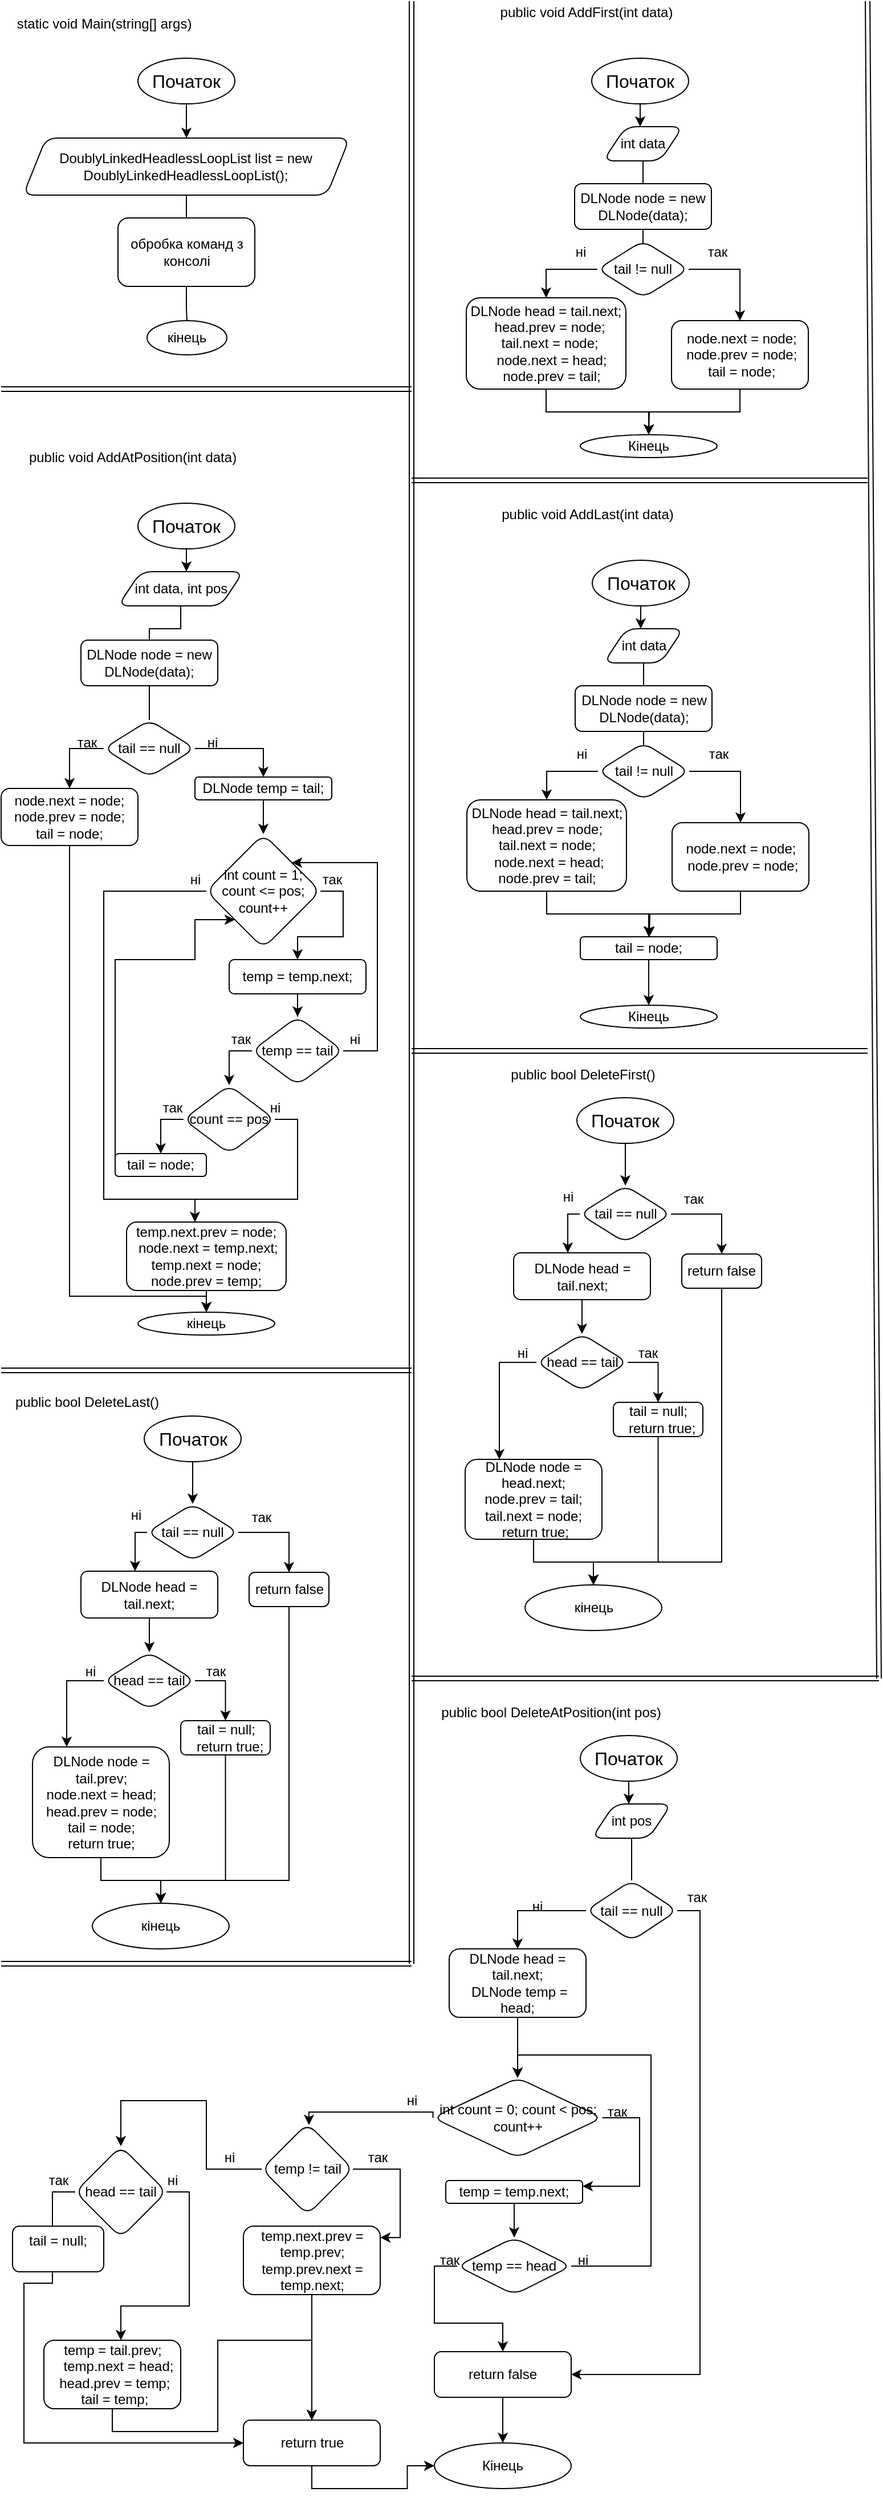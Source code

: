 <mxfile version="15.9.6" type="github">
  <diagram id="cAZcsh5Gasm24qDNnj0R" name="Page-1">
    <mxGraphModel dx="440" dy="569" grid="1" gridSize="10" guides="1" tooltips="1" connect="1" arrows="1" fold="1" page="1" pageScale="1" pageWidth="827" pageHeight="1169" math="0" shadow="0">
      <root>
        <mxCell id="0" />
        <mxCell id="1" parent="0" />
        <mxCell id="zkvn1Yk3bQo1fb0iyatj-9" style="edgeStyle=orthogonalEdgeStyle;rounded=0;orthogonalLoop=1;jettySize=auto;html=1;exitX=0.5;exitY=1;exitDx=0;exitDy=0;" edge="1" parent="1" source="zkvn1Yk3bQo1fb0iyatj-2" target="zkvn1Yk3bQo1fb0iyatj-10">
          <mxGeometry relative="1" as="geometry">
            <mxPoint x="130" y="120" as="targetPoint" />
          </mxGeometry>
        </mxCell>
        <mxCell id="zkvn1Yk3bQo1fb0iyatj-2" value="Початок" style="ellipse;whiteSpace=wrap;html=1;fontSize=16;strokeWidth=1;" vertex="1" parent="1">
          <mxGeometry x="120.0" y="50.0" width="85" height="40" as="geometry" />
        </mxCell>
        <mxCell id="zkvn1Yk3bQo1fb0iyatj-8" value="static void Main(string[] args)" style="text;html=1;align=center;verticalAlign=middle;resizable=0;points=[];autosize=1;strokeColor=none;fillColor=none;" vertex="1" parent="1">
          <mxGeometry x="5" y="10" width="170" height="20" as="geometry" />
        </mxCell>
        <mxCell id="zkvn1Yk3bQo1fb0iyatj-16" style="edgeStyle=orthogonalEdgeStyle;rounded=0;orthogonalLoop=1;jettySize=auto;html=1;exitX=0.5;exitY=1;exitDx=0;exitDy=0;entryX=0.5;entryY=0;entryDx=0;entryDy=0;endArrow=none;endFill=0;" edge="1" parent="1" source="zkvn1Yk3bQo1fb0iyatj-10" target="zkvn1Yk3bQo1fb0iyatj-12">
          <mxGeometry relative="1" as="geometry" />
        </mxCell>
        <mxCell id="zkvn1Yk3bQo1fb0iyatj-10" value="DoublyLinkedHeadlessLoopList list = new DoublyLinkedHeadlessLoopList();" style="shape=parallelogram;perimeter=parallelogramPerimeter;whiteSpace=wrap;html=1;fixedSize=1;rounded=1;" vertex="1" parent="1">
          <mxGeometry x="19.38" y="120" width="286.25" height="50" as="geometry" />
        </mxCell>
        <mxCell id="zkvn1Yk3bQo1fb0iyatj-17" style="edgeStyle=orthogonalEdgeStyle;rounded=0;orthogonalLoop=1;jettySize=auto;html=1;exitX=0.5;exitY=1;exitDx=0;exitDy=0;endArrow=none;endFill=0;" edge="1" parent="1" source="zkvn1Yk3bQo1fb0iyatj-12" target="zkvn1Yk3bQo1fb0iyatj-18">
          <mxGeometry relative="1" as="geometry">
            <mxPoint x="163" y="280" as="targetPoint" />
          </mxGeometry>
        </mxCell>
        <mxCell id="zkvn1Yk3bQo1fb0iyatj-12" value="обробка команд з консолі" style="rounded=1;whiteSpace=wrap;html=1;" vertex="1" parent="1">
          <mxGeometry x="102.5" y="190" width="120" height="60" as="geometry" />
        </mxCell>
        <mxCell id="zkvn1Yk3bQo1fb0iyatj-18" value="кінець" style="ellipse;whiteSpace=wrap;html=1;rounded=1;" vertex="1" parent="1">
          <mxGeometry x="128" y="280" width="70" height="30" as="geometry" />
        </mxCell>
        <mxCell id="zkvn1Yk3bQo1fb0iyatj-19" value="public void AddFirst(int data)" style="text;html=1;align=center;verticalAlign=middle;resizable=0;points=[];autosize=1;strokeColor=none;fillColor=none;" vertex="1" parent="1">
          <mxGeometry x="428" width="170" height="20" as="geometry" />
        </mxCell>
        <mxCell id="zkvn1Yk3bQo1fb0iyatj-22" style="edgeStyle=orthogonalEdgeStyle;rounded=0;orthogonalLoop=1;jettySize=auto;html=1;exitX=0.5;exitY=1;exitDx=0;exitDy=0;fontSize=16;endArrow=classic;endFill=1;" edge="1" source="zkvn1Yk3bQo1fb0iyatj-23" parent="1" target="zkvn1Yk3bQo1fb0iyatj-24">
          <mxGeometry relative="1" as="geometry">
            <mxPoint x="560.5" y="110" as="targetPoint" />
            <Array as="points">
              <mxPoint x="561.0" y="120.0" />
              <mxPoint x="561.0" y="120.0" />
            </Array>
          </mxGeometry>
        </mxCell>
        <mxCell id="zkvn1Yk3bQo1fb0iyatj-23" value="Початок" style="ellipse;whiteSpace=wrap;html=1;fontSize=16;strokeWidth=1;rounded=1;" vertex="1" parent="1">
          <mxGeometry x="518.0" y="50.0" width="85" height="40" as="geometry" />
        </mxCell>
        <mxCell id="zkvn1Yk3bQo1fb0iyatj-25" style="edgeStyle=orthogonalEdgeStyle;rounded=0;orthogonalLoop=1;jettySize=auto;html=1;exitX=0.5;exitY=1;exitDx=0;exitDy=0;endArrow=none;endFill=0;" edge="1" parent="1" source="zkvn1Yk3bQo1fb0iyatj-24" target="zkvn1Yk3bQo1fb0iyatj-26">
          <mxGeometry relative="1" as="geometry">
            <mxPoint x="563" y="160" as="targetPoint" />
          </mxGeometry>
        </mxCell>
        <mxCell id="zkvn1Yk3bQo1fb0iyatj-24" value="int data" style="shape=parallelogram;perimeter=parallelogramPerimeter;whiteSpace=wrap;html=1;fixedSize=1;rounded=1;" vertex="1" parent="1">
          <mxGeometry x="528" y="110" width="70" height="30" as="geometry" />
        </mxCell>
        <mxCell id="zkvn1Yk3bQo1fb0iyatj-27" style="edgeStyle=orthogonalEdgeStyle;rounded=0;orthogonalLoop=1;jettySize=auto;html=1;exitX=0.5;exitY=1;exitDx=0;exitDy=0;endArrow=none;endFill=0;" edge="1" parent="1" source="zkvn1Yk3bQo1fb0iyatj-26">
          <mxGeometry relative="1" as="geometry">
            <mxPoint x="563" y="190" as="targetPoint" />
          </mxGeometry>
        </mxCell>
        <mxCell id="zkvn1Yk3bQo1fb0iyatj-29" style="edgeStyle=orthogonalEdgeStyle;rounded=0;orthogonalLoop=1;jettySize=auto;html=1;exitX=0.5;exitY=1;exitDx=0;exitDy=0;endArrow=none;endFill=0;" edge="1" parent="1" source="zkvn1Yk3bQo1fb0iyatj-26" target="zkvn1Yk3bQo1fb0iyatj-30">
          <mxGeometry relative="1" as="geometry">
            <mxPoint x="563" y="220" as="targetPoint" />
          </mxGeometry>
        </mxCell>
        <mxCell id="zkvn1Yk3bQo1fb0iyatj-26" value="DLNode node = new DLNode(data);" style="rounded=1;whiteSpace=wrap;html=1;" vertex="1" parent="1">
          <mxGeometry x="503" y="160" width="120" height="40" as="geometry" />
        </mxCell>
        <mxCell id="zkvn1Yk3bQo1fb0iyatj-31" style="edgeStyle=orthogonalEdgeStyle;rounded=0;orthogonalLoop=1;jettySize=auto;html=1;exitX=0;exitY=0.5;exitDx=0;exitDy=0;endArrow=classic;endFill=1;" edge="1" parent="1" source="zkvn1Yk3bQo1fb0iyatj-30" target="zkvn1Yk3bQo1fb0iyatj-35">
          <mxGeometry relative="1" as="geometry">
            <mxPoint x="488" y="280" as="targetPoint" />
          </mxGeometry>
        </mxCell>
        <mxCell id="zkvn1Yk3bQo1fb0iyatj-32" style="edgeStyle=orthogonalEdgeStyle;rounded=0;orthogonalLoop=1;jettySize=auto;html=1;exitX=1;exitY=0.5;exitDx=0;exitDy=0;endArrow=classic;endFill=1;" edge="1" parent="1" source="zkvn1Yk3bQo1fb0iyatj-30" target="zkvn1Yk3bQo1fb0iyatj-36">
          <mxGeometry relative="1" as="geometry">
            <mxPoint x="648" y="280" as="targetPoint" />
          </mxGeometry>
        </mxCell>
        <mxCell id="zkvn1Yk3bQo1fb0iyatj-30" value="tail != null" style="rhombus;whiteSpace=wrap;html=1;rounded=1;" vertex="1" parent="1">
          <mxGeometry x="523" y="210" width="80" height="50" as="geometry" />
        </mxCell>
        <mxCell id="zkvn1Yk3bQo1fb0iyatj-33" value="ні" style="text;html=1;align=center;verticalAlign=middle;resizable=0;points=[];autosize=1;strokeColor=none;fillColor=none;" vertex="1" parent="1">
          <mxGeometry x="493" y="210" width="30" height="20" as="geometry" />
        </mxCell>
        <mxCell id="zkvn1Yk3bQo1fb0iyatj-34" value="так" style="text;html=1;align=center;verticalAlign=middle;resizable=0;points=[];autosize=1;strokeColor=none;fillColor=none;" vertex="1" parent="1">
          <mxGeometry x="613" y="210" width="30" height="20" as="geometry" />
        </mxCell>
        <mxCell id="zkvn1Yk3bQo1fb0iyatj-37" style="edgeStyle=orthogonalEdgeStyle;rounded=0;orthogonalLoop=1;jettySize=auto;html=1;exitX=0.5;exitY=1;exitDx=0;exitDy=0;endArrow=classic;endFill=1;" edge="1" parent="1" source="zkvn1Yk3bQo1fb0iyatj-35">
          <mxGeometry relative="1" as="geometry">
            <mxPoint x="568" y="380" as="targetPoint" />
          </mxGeometry>
        </mxCell>
        <mxCell id="zkvn1Yk3bQo1fb0iyatj-35" value="&lt;div&gt;DLNode head = tail.next;&lt;/div&gt;&lt;div&gt;&amp;nbsp; head.prev = node;&lt;/div&gt;&lt;div&gt;&amp;nbsp; tail.next = node;&lt;/div&gt;&lt;div&gt;&amp;nbsp; &amp;nbsp;node.next = head;&lt;/div&gt;&lt;div&gt;&amp;nbsp; &amp;nbsp;node.prev = tail;&lt;/div&gt;" style="rounded=1;whiteSpace=wrap;html=1;" vertex="1" parent="1">
          <mxGeometry x="408" y="260" width="140" height="80" as="geometry" />
        </mxCell>
        <mxCell id="zkvn1Yk3bQo1fb0iyatj-38" style="edgeStyle=orthogonalEdgeStyle;rounded=0;orthogonalLoop=1;jettySize=auto;html=1;exitX=0.5;exitY=1;exitDx=0;exitDy=0;endArrow=classic;endFill=1;" edge="1" parent="1" source="zkvn1Yk3bQo1fb0iyatj-36" target="zkvn1Yk3bQo1fb0iyatj-39">
          <mxGeometry relative="1" as="geometry">
            <mxPoint x="568" y="380" as="targetPoint" />
          </mxGeometry>
        </mxCell>
        <mxCell id="zkvn1Yk3bQo1fb0iyatj-36" value="&lt;div&gt;&amp;nbsp;node.next = node;&lt;/div&gt;&lt;div&gt;&amp;nbsp;node.prev = node;&lt;/div&gt;&lt;div&gt;&amp;nbsp;tail = node;&lt;/div&gt;" style="rounded=1;whiteSpace=wrap;html=1;" vertex="1" parent="1">
          <mxGeometry x="588" y="280" width="120" height="60" as="geometry" />
        </mxCell>
        <mxCell id="zkvn1Yk3bQo1fb0iyatj-39" value="Кінець" style="ellipse;whiteSpace=wrap;html=1;rounded=1;" vertex="1" parent="1">
          <mxGeometry x="508" y="380" width="120" height="20" as="geometry" />
        </mxCell>
        <mxCell id="zkvn1Yk3bQo1fb0iyatj-40" value="public void AddLast(int data)" style="text;html=1;align=center;verticalAlign=middle;resizable=0;points=[];autosize=1;strokeColor=none;fillColor=none;" vertex="1" parent="1">
          <mxGeometry x="428.5" y="440" width="170" height="20" as="geometry" />
        </mxCell>
        <mxCell id="zkvn1Yk3bQo1fb0iyatj-41" style="edgeStyle=orthogonalEdgeStyle;rounded=0;orthogonalLoop=1;jettySize=auto;html=1;exitX=0.5;exitY=1;exitDx=0;exitDy=0;fontSize=16;endArrow=classic;endFill=1;" edge="1" source="zkvn1Yk3bQo1fb0iyatj-42" target="zkvn1Yk3bQo1fb0iyatj-44" parent="1">
          <mxGeometry relative="1" as="geometry">
            <mxPoint x="561.0" y="550" as="targetPoint" />
            <Array as="points">
              <mxPoint x="561.5" y="560.0" />
              <mxPoint x="561.5" y="560.0" />
            </Array>
          </mxGeometry>
        </mxCell>
        <mxCell id="zkvn1Yk3bQo1fb0iyatj-42" value="Початок" style="ellipse;whiteSpace=wrap;html=1;fontSize=16;strokeWidth=1;rounded=1;" vertex="1" parent="1">
          <mxGeometry x="518.5" y="490.0" width="85" height="40" as="geometry" />
        </mxCell>
        <mxCell id="zkvn1Yk3bQo1fb0iyatj-43" style="edgeStyle=orthogonalEdgeStyle;rounded=0;orthogonalLoop=1;jettySize=auto;html=1;exitX=0.5;exitY=1;exitDx=0;exitDy=0;endArrow=none;endFill=0;" edge="1" source="zkvn1Yk3bQo1fb0iyatj-44" target="zkvn1Yk3bQo1fb0iyatj-47" parent="1">
          <mxGeometry relative="1" as="geometry">
            <mxPoint x="563.5" y="600" as="targetPoint" />
          </mxGeometry>
        </mxCell>
        <mxCell id="zkvn1Yk3bQo1fb0iyatj-44" value="int data" style="shape=parallelogram;perimeter=parallelogramPerimeter;whiteSpace=wrap;html=1;fixedSize=1;rounded=1;" vertex="1" parent="1">
          <mxGeometry x="528.5" y="550" width="70" height="30" as="geometry" />
        </mxCell>
        <mxCell id="zkvn1Yk3bQo1fb0iyatj-45" style="edgeStyle=orthogonalEdgeStyle;rounded=0;orthogonalLoop=1;jettySize=auto;html=1;exitX=0.5;exitY=1;exitDx=0;exitDy=0;endArrow=none;endFill=0;" edge="1" source="zkvn1Yk3bQo1fb0iyatj-47" parent="1">
          <mxGeometry relative="1" as="geometry">
            <mxPoint x="563.5" y="630" as="targetPoint" />
          </mxGeometry>
        </mxCell>
        <mxCell id="zkvn1Yk3bQo1fb0iyatj-46" style="edgeStyle=orthogonalEdgeStyle;rounded=0;orthogonalLoop=1;jettySize=auto;html=1;exitX=0.5;exitY=1;exitDx=0;exitDy=0;endArrow=none;endFill=0;" edge="1" source="zkvn1Yk3bQo1fb0iyatj-47" target="zkvn1Yk3bQo1fb0iyatj-50" parent="1">
          <mxGeometry relative="1" as="geometry">
            <mxPoint x="563.5" y="660" as="targetPoint" />
          </mxGeometry>
        </mxCell>
        <mxCell id="zkvn1Yk3bQo1fb0iyatj-47" value="DLNode node = new DLNode(data);" style="rounded=1;whiteSpace=wrap;html=1;" vertex="1" parent="1">
          <mxGeometry x="503.5" y="600" width="120" height="40" as="geometry" />
        </mxCell>
        <mxCell id="zkvn1Yk3bQo1fb0iyatj-48" style="edgeStyle=orthogonalEdgeStyle;rounded=0;orthogonalLoop=1;jettySize=auto;html=1;exitX=0;exitY=0.5;exitDx=0;exitDy=0;endArrow=classic;endFill=1;" edge="1" source="zkvn1Yk3bQo1fb0iyatj-50" target="zkvn1Yk3bQo1fb0iyatj-54" parent="1">
          <mxGeometry relative="1" as="geometry">
            <mxPoint x="488.5" y="720" as="targetPoint" />
          </mxGeometry>
        </mxCell>
        <mxCell id="zkvn1Yk3bQo1fb0iyatj-49" style="edgeStyle=orthogonalEdgeStyle;rounded=0;orthogonalLoop=1;jettySize=auto;html=1;exitX=1;exitY=0.5;exitDx=0;exitDy=0;endArrow=classic;endFill=1;" edge="1" source="zkvn1Yk3bQo1fb0iyatj-50" target="zkvn1Yk3bQo1fb0iyatj-56" parent="1">
          <mxGeometry relative="1" as="geometry">
            <mxPoint x="648.5" y="720" as="targetPoint" />
          </mxGeometry>
        </mxCell>
        <mxCell id="zkvn1Yk3bQo1fb0iyatj-50" value="tail != null" style="rhombus;whiteSpace=wrap;html=1;rounded=1;" vertex="1" parent="1">
          <mxGeometry x="523.5" y="650" width="80" height="50" as="geometry" />
        </mxCell>
        <mxCell id="zkvn1Yk3bQo1fb0iyatj-51" value="ні" style="text;html=1;align=center;verticalAlign=middle;resizable=0;points=[];autosize=1;strokeColor=none;fillColor=none;" vertex="1" parent="1">
          <mxGeometry x="493.5" y="650" width="30" height="20" as="geometry" />
        </mxCell>
        <mxCell id="zkvn1Yk3bQo1fb0iyatj-52" value="так" style="text;html=1;align=center;verticalAlign=middle;resizable=0;points=[];autosize=1;strokeColor=none;fillColor=none;" vertex="1" parent="1">
          <mxGeometry x="613.5" y="650" width="30" height="20" as="geometry" />
        </mxCell>
        <mxCell id="zkvn1Yk3bQo1fb0iyatj-53" style="edgeStyle=orthogonalEdgeStyle;rounded=0;orthogonalLoop=1;jettySize=auto;html=1;exitX=0.5;exitY=1;exitDx=0;exitDy=0;endArrow=classic;endFill=1;" edge="1" source="zkvn1Yk3bQo1fb0iyatj-54" parent="1">
          <mxGeometry relative="1" as="geometry">
            <mxPoint x="568.5" y="820" as="targetPoint" />
          </mxGeometry>
        </mxCell>
        <mxCell id="zkvn1Yk3bQo1fb0iyatj-54" value="&lt;div&gt;DLNode head = tail.next;&lt;/div&gt;&lt;div&gt;head.prev = node;&lt;/div&gt;&lt;div&gt;tail.next = node;&lt;/div&gt;&lt;div&gt;&amp;nbsp;node.next = head;&lt;/div&gt;&lt;div&gt;node.prev = tail;&lt;/div&gt;" style="rounded=1;whiteSpace=wrap;html=1;" vertex="1" parent="1">
          <mxGeometry x="408.5" y="700" width="140" height="80" as="geometry" />
        </mxCell>
        <mxCell id="zkvn1Yk3bQo1fb0iyatj-55" style="edgeStyle=orthogonalEdgeStyle;rounded=0;orthogonalLoop=1;jettySize=auto;html=1;exitX=0.5;exitY=1;exitDx=0;exitDy=0;endArrow=classic;endFill=1;" edge="1" source="zkvn1Yk3bQo1fb0iyatj-56" target="zkvn1Yk3bQo1fb0iyatj-58" parent="1">
          <mxGeometry relative="1" as="geometry">
            <mxPoint x="568.5" y="820.0" as="targetPoint" />
          </mxGeometry>
        </mxCell>
        <mxCell id="zkvn1Yk3bQo1fb0iyatj-56" value="&lt;div&gt;node.next = node;&lt;/div&gt;&lt;div&gt;&amp;nbsp;node.prev = node;&lt;/div&gt;" style="rounded=1;whiteSpace=wrap;html=1;" vertex="1" parent="1">
          <mxGeometry x="588.5" y="720" width="120" height="60" as="geometry" />
        </mxCell>
        <mxCell id="zkvn1Yk3bQo1fb0iyatj-59" style="edgeStyle=orthogonalEdgeStyle;rounded=0;orthogonalLoop=1;jettySize=auto;html=1;exitX=0.5;exitY=1;exitDx=0;exitDy=0;endArrow=classic;endFill=1;" edge="1" parent="1" source="zkvn1Yk3bQo1fb0iyatj-58" target="zkvn1Yk3bQo1fb0iyatj-60">
          <mxGeometry relative="1" as="geometry">
            <mxPoint x="568" y="870.0" as="targetPoint" />
          </mxGeometry>
        </mxCell>
        <mxCell id="zkvn1Yk3bQo1fb0iyatj-58" value="tail = node;" style="rounded=1;whiteSpace=wrap;html=1;" vertex="1" parent="1">
          <mxGeometry x="508" y="820" width="120" height="20" as="geometry" />
        </mxCell>
        <mxCell id="zkvn1Yk3bQo1fb0iyatj-60" value="Кінець" style="ellipse;whiteSpace=wrap;html=1;rounded=1;" vertex="1" parent="1">
          <mxGeometry x="508" y="880" width="120" height="20" as="geometry" />
        </mxCell>
        <mxCell id="zkvn1Yk3bQo1fb0iyatj-65" value="public void AddAtPosition(int data)" style="text;html=1;align=center;verticalAlign=middle;resizable=0;points=[];autosize=1;strokeColor=none;fillColor=none;" vertex="1" parent="1">
          <mxGeometry x="15" y="390" width="200" height="20" as="geometry" />
        </mxCell>
        <mxCell id="zkvn1Yk3bQo1fb0iyatj-66" style="edgeStyle=orthogonalEdgeStyle;rounded=0;orthogonalLoop=1;jettySize=auto;html=1;exitX=0.5;exitY=1;exitDx=0;exitDy=0;fontSize=16;endArrow=classic;endFill=1;" edge="1" source="zkvn1Yk3bQo1fb0iyatj-67" target="zkvn1Yk3bQo1fb0iyatj-69" parent="1">
          <mxGeometry relative="1" as="geometry">
            <mxPoint x="162.5" y="500" as="targetPoint" />
            <Array as="points">
              <mxPoint x="163.0" y="510.0" />
              <mxPoint x="163.0" y="510.0" />
            </Array>
          </mxGeometry>
        </mxCell>
        <mxCell id="zkvn1Yk3bQo1fb0iyatj-67" value="Початок" style="ellipse;whiteSpace=wrap;html=1;fontSize=16;strokeWidth=1;rounded=1;" vertex="1" parent="1">
          <mxGeometry x="120.0" y="440.0" width="85" height="40" as="geometry" />
        </mxCell>
        <mxCell id="zkvn1Yk3bQo1fb0iyatj-68" style="edgeStyle=orthogonalEdgeStyle;rounded=0;orthogonalLoop=1;jettySize=auto;html=1;exitX=0.5;exitY=1;exitDx=0;exitDy=0;endArrow=none;endFill=0;" edge="1" source="zkvn1Yk3bQo1fb0iyatj-69" parent="1" target="zkvn1Yk3bQo1fb0iyatj-72">
          <mxGeometry relative="1" as="geometry">
            <mxPoint x="157.529" y="550.03" as="targetPoint" />
          </mxGeometry>
        </mxCell>
        <mxCell id="zkvn1Yk3bQo1fb0iyatj-69" value="int data, int pos" style="shape=parallelogram;perimeter=parallelogramPerimeter;whiteSpace=wrap;html=1;fixedSize=1;rounded=1;" vertex="1" parent="1">
          <mxGeometry x="102.5" y="500" width="110" height="30" as="geometry" />
        </mxCell>
        <mxCell id="zkvn1Yk3bQo1fb0iyatj-73" style="edgeStyle=orthogonalEdgeStyle;rounded=0;orthogonalLoop=1;jettySize=auto;html=1;exitX=0.5;exitY=1;exitDx=0;exitDy=0;endArrow=none;endFill=0;" edge="1" parent="1" source="zkvn1Yk3bQo1fb0iyatj-72" target="zkvn1Yk3bQo1fb0iyatj-74">
          <mxGeometry relative="1" as="geometry">
            <mxPoint x="130.235" y="630.0" as="targetPoint" />
          </mxGeometry>
        </mxCell>
        <mxCell id="zkvn1Yk3bQo1fb0iyatj-72" value="DLNode node = new DLNode(data);" style="rounded=1;whiteSpace=wrap;html=1;" vertex="1" parent="1">
          <mxGeometry x="70" y="560" width="120" height="40" as="geometry" />
        </mxCell>
        <mxCell id="zkvn1Yk3bQo1fb0iyatj-75" style="edgeStyle=orthogonalEdgeStyle;rounded=0;orthogonalLoop=1;jettySize=auto;html=1;exitX=0;exitY=0.5;exitDx=0;exitDy=0;endArrow=classic;endFill=1;" edge="1" parent="1" source="zkvn1Yk3bQo1fb0iyatj-74" target="zkvn1Yk3bQo1fb0iyatj-79">
          <mxGeometry relative="1" as="geometry">
            <mxPoint x="40" y="700.0" as="targetPoint" />
          </mxGeometry>
        </mxCell>
        <mxCell id="zkvn1Yk3bQo1fb0iyatj-76" style="edgeStyle=orthogonalEdgeStyle;rounded=0;orthogonalLoop=1;jettySize=auto;html=1;exitX=1;exitY=0.5;exitDx=0;exitDy=0;endArrow=classic;endFill=1;" edge="1" parent="1" source="zkvn1Yk3bQo1fb0iyatj-74" target="zkvn1Yk3bQo1fb0iyatj-80">
          <mxGeometry relative="1" as="geometry">
            <mxPoint x="210" y="700.0" as="targetPoint" />
          </mxGeometry>
        </mxCell>
        <mxCell id="zkvn1Yk3bQo1fb0iyatj-74" value="tail == null" style="rhombus;whiteSpace=wrap;html=1;rounded=1;" vertex="1" parent="1">
          <mxGeometry x="90" y="630" width="80" height="50" as="geometry" />
        </mxCell>
        <mxCell id="zkvn1Yk3bQo1fb0iyatj-77" value="ні" style="text;html=1;align=center;verticalAlign=middle;resizable=0;points=[];autosize=1;strokeColor=none;fillColor=none;" vertex="1" parent="1">
          <mxGeometry x="170" y="640" width="30" height="20" as="geometry" />
        </mxCell>
        <mxCell id="zkvn1Yk3bQo1fb0iyatj-78" value="так" style="text;html=1;align=center;verticalAlign=middle;resizable=0;points=[];autosize=1;strokeColor=none;fillColor=none;" vertex="1" parent="1">
          <mxGeometry x="60" y="640" width="30" height="20" as="geometry" />
        </mxCell>
        <mxCell id="zkvn1Yk3bQo1fb0iyatj-105" style="edgeStyle=orthogonalEdgeStyle;rounded=0;orthogonalLoop=1;jettySize=auto;html=1;exitX=0.5;exitY=1;exitDx=0;exitDy=0;entryX=0.5;entryY=0;entryDx=0;entryDy=0;endArrow=classic;endFill=1;" edge="1" parent="1" target="zkvn1Yk3bQo1fb0iyatj-104">
          <mxGeometry relative="1" as="geometry">
            <mxPoint x="60" y="735" as="sourcePoint" />
            <mxPoint x="180" y="1152" as="targetPoint" />
            <Array as="points">
              <mxPoint x="60" y="1135" />
              <mxPoint x="180" y="1135" />
            </Array>
          </mxGeometry>
        </mxCell>
        <mxCell id="zkvn1Yk3bQo1fb0iyatj-79" value="&lt;div&gt;node.next = node;&lt;/div&gt;&lt;div&gt;node.prev = node;&lt;/div&gt;&lt;div&gt;&lt;span&gt;tail = node;&lt;/span&gt;&lt;/div&gt;" style="rounded=1;whiteSpace=wrap;html=1;" vertex="1" parent="1">
          <mxGeometry y="690" width="120" height="50" as="geometry" />
        </mxCell>
        <mxCell id="zkvn1Yk3bQo1fb0iyatj-81" style="edgeStyle=orthogonalEdgeStyle;rounded=0;orthogonalLoop=1;jettySize=auto;html=1;exitX=0.5;exitY=1;exitDx=0;exitDy=0;endArrow=classic;endFill=1;" edge="1" parent="1" source="zkvn1Yk3bQo1fb0iyatj-80" target="zkvn1Yk3bQo1fb0iyatj-82">
          <mxGeometry relative="1" as="geometry">
            <mxPoint x="230.235" y="730.0" as="targetPoint" />
          </mxGeometry>
        </mxCell>
        <mxCell id="zkvn1Yk3bQo1fb0iyatj-80" value="DLNode temp = tail;" style="rounded=1;whiteSpace=wrap;html=1;" vertex="1" parent="1">
          <mxGeometry x="170" y="680" width="120" height="20" as="geometry" />
        </mxCell>
        <mxCell id="zkvn1Yk3bQo1fb0iyatj-84" style="edgeStyle=orthogonalEdgeStyle;rounded=0;orthogonalLoop=1;jettySize=auto;html=1;exitX=1;exitY=0.5;exitDx=0;exitDy=0;endArrow=classic;endFill=1;" edge="1" parent="1" source="zkvn1Yk3bQo1fb0iyatj-82" target="zkvn1Yk3bQo1fb0iyatj-87">
          <mxGeometry relative="1" as="geometry">
            <mxPoint x="310" y="840.0" as="targetPoint" />
            <Array as="points">
              <mxPoint x="300" y="780" />
              <mxPoint x="300" y="820" />
              <mxPoint x="260" y="820" />
            </Array>
          </mxGeometry>
        </mxCell>
        <mxCell id="zkvn1Yk3bQo1fb0iyatj-85" style="edgeStyle=orthogonalEdgeStyle;rounded=0;orthogonalLoop=1;jettySize=auto;html=1;exitX=0;exitY=0.5;exitDx=0;exitDy=0;endArrow=classic;endFill=1;" edge="1" parent="1" source="zkvn1Yk3bQo1fb0iyatj-82">
          <mxGeometry relative="1" as="geometry">
            <mxPoint x="170" y="1080" as="targetPoint" />
            <Array as="points">
              <mxPoint x="90" y="780" />
              <mxPoint x="90" y="1050" />
              <mxPoint x="170" y="1050" />
            </Array>
          </mxGeometry>
        </mxCell>
        <mxCell id="zkvn1Yk3bQo1fb0iyatj-82" value="int count = 1; count &amp;lt;= pos; count++" style="rhombus;whiteSpace=wrap;html=1;rounded=1;arcSize=21;" vertex="1" parent="1">
          <mxGeometry x="180" y="730" width="100" height="100" as="geometry" />
        </mxCell>
        <mxCell id="zkvn1Yk3bQo1fb0iyatj-86" value="так" style="text;html=1;align=center;verticalAlign=middle;resizable=0;points=[];autosize=1;strokeColor=none;fillColor=none;" vertex="1" parent="1">
          <mxGeometry x="275" y="760" width="30" height="20" as="geometry" />
        </mxCell>
        <mxCell id="zkvn1Yk3bQo1fb0iyatj-88" style="edgeStyle=orthogonalEdgeStyle;rounded=0;orthogonalLoop=1;jettySize=auto;html=1;exitX=0.5;exitY=1;exitDx=0;exitDy=0;endArrow=classic;endFill=1;" edge="1" parent="1" source="zkvn1Yk3bQo1fb0iyatj-87" target="zkvn1Yk3bQo1fb0iyatj-89">
          <mxGeometry relative="1" as="geometry">
            <mxPoint x="259.647" y="900.0" as="targetPoint" />
          </mxGeometry>
        </mxCell>
        <mxCell id="zkvn1Yk3bQo1fb0iyatj-87" value="temp = temp.next;" style="rounded=1;whiteSpace=wrap;html=1;" vertex="1" parent="1">
          <mxGeometry x="200" y="840" width="120" height="30" as="geometry" />
        </mxCell>
        <mxCell id="zkvn1Yk3bQo1fb0iyatj-90" style="edgeStyle=orthogonalEdgeStyle;rounded=0;orthogonalLoop=1;jettySize=auto;html=1;exitX=0;exitY=0.5;exitDx=0;exitDy=0;endArrow=classic;endFill=1;" edge="1" parent="1" source="zkvn1Yk3bQo1fb0iyatj-89" target="zkvn1Yk3bQo1fb0iyatj-94">
          <mxGeometry relative="1" as="geometry">
            <mxPoint x="200" y="950.0" as="targetPoint" />
          </mxGeometry>
        </mxCell>
        <mxCell id="zkvn1Yk3bQo1fb0iyatj-91" style="edgeStyle=orthogonalEdgeStyle;rounded=0;orthogonalLoop=1;jettySize=auto;html=1;exitX=1;exitY=0.5;exitDx=0;exitDy=0;endArrow=classic;endFill=1;entryX=1;entryY=0;entryDx=0;entryDy=0;" edge="1" parent="1" source="zkvn1Yk3bQo1fb0iyatj-89" target="zkvn1Yk3bQo1fb0iyatj-82">
          <mxGeometry relative="1" as="geometry">
            <mxPoint x="320" y="950.0" as="targetPoint" />
            <Array as="points">
              <mxPoint x="330" y="920" />
              <mxPoint x="330" y="755" />
            </Array>
          </mxGeometry>
        </mxCell>
        <mxCell id="zkvn1Yk3bQo1fb0iyatj-89" value="temp == tail" style="rhombus;whiteSpace=wrap;html=1;rounded=1;" vertex="1" parent="1">
          <mxGeometry x="220" y="890" width="80" height="60" as="geometry" />
        </mxCell>
        <mxCell id="zkvn1Yk3bQo1fb0iyatj-92" value="так" style="text;html=1;align=center;verticalAlign=middle;resizable=0;points=[];autosize=1;strokeColor=none;fillColor=none;" vertex="1" parent="1">
          <mxGeometry x="195" y="900" width="30" height="20" as="geometry" />
        </mxCell>
        <mxCell id="zkvn1Yk3bQo1fb0iyatj-93" value="ні" style="text;html=1;align=center;verticalAlign=middle;resizable=0;points=[];autosize=1;strokeColor=none;fillColor=none;" vertex="1" parent="1">
          <mxGeometry x="295" y="900" width="30" height="20" as="geometry" />
        </mxCell>
        <mxCell id="zkvn1Yk3bQo1fb0iyatj-95" style="edgeStyle=orthogonalEdgeStyle;rounded=0;orthogonalLoop=1;jettySize=auto;html=1;exitX=0;exitY=0.5;exitDx=0;exitDy=0;endArrow=classic;endFill=1;" edge="1" parent="1" source="zkvn1Yk3bQo1fb0iyatj-94" target="zkvn1Yk3bQo1fb0iyatj-99">
          <mxGeometry relative="1" as="geometry">
            <mxPoint x="140" y="1020.0" as="targetPoint" />
          </mxGeometry>
        </mxCell>
        <mxCell id="zkvn1Yk3bQo1fb0iyatj-96" style="edgeStyle=orthogonalEdgeStyle;rounded=0;orthogonalLoop=1;jettySize=auto;html=1;exitX=1;exitY=0.5;exitDx=0;exitDy=0;endArrow=classic;endFill=1;" edge="1" parent="1" source="zkvn1Yk3bQo1fb0iyatj-94" target="zkvn1Yk3bQo1fb0iyatj-102">
          <mxGeometry relative="1" as="geometry">
            <mxPoint x="170" y="1080" as="targetPoint" />
            <Array as="points">
              <mxPoint x="260" y="980" />
              <mxPoint x="260" y="1050" />
              <mxPoint x="170" y="1050" />
            </Array>
          </mxGeometry>
        </mxCell>
        <mxCell id="zkvn1Yk3bQo1fb0iyatj-94" value="count == pos" style="rhombus;whiteSpace=wrap;html=1;rounded=1;" vertex="1" parent="1">
          <mxGeometry x="160" y="950" width="80" height="60" as="geometry" />
        </mxCell>
        <mxCell id="zkvn1Yk3bQo1fb0iyatj-97" value="так" style="text;html=1;align=center;verticalAlign=middle;resizable=0;points=[];autosize=1;strokeColor=none;fillColor=none;" vertex="1" parent="1">
          <mxGeometry x="135" y="960" width="30" height="20" as="geometry" />
        </mxCell>
        <mxCell id="zkvn1Yk3bQo1fb0iyatj-98" value="ні" style="text;html=1;align=center;verticalAlign=middle;resizable=0;points=[];autosize=1;strokeColor=none;fillColor=none;" vertex="1" parent="1">
          <mxGeometry x="225" y="960" width="30" height="20" as="geometry" />
        </mxCell>
        <mxCell id="zkvn1Yk3bQo1fb0iyatj-101" style="edgeStyle=orthogonalEdgeStyle;rounded=0;orthogonalLoop=1;jettySize=auto;html=1;exitX=0;exitY=0.5;exitDx=0;exitDy=0;endArrow=classic;endFill=1;entryX=0;entryY=1;entryDx=0;entryDy=0;" edge="1" parent="1" source="zkvn1Yk3bQo1fb0iyatj-99" target="zkvn1Yk3bQo1fb0iyatj-82">
          <mxGeometry relative="1" as="geometry">
            <mxPoint x="230" y="710" as="targetPoint" />
            <Array as="points">
              <mxPoint x="100" y="840" />
              <mxPoint x="170" y="840" />
              <mxPoint x="170" y="805" />
            </Array>
          </mxGeometry>
        </mxCell>
        <mxCell id="zkvn1Yk3bQo1fb0iyatj-99" value="tail = node;" style="rounded=1;whiteSpace=wrap;html=1;" vertex="1" parent="1">
          <mxGeometry x="100" y="1010" width="80" height="20" as="geometry" />
        </mxCell>
        <mxCell id="zkvn1Yk3bQo1fb0iyatj-100" value="ні" style="text;html=1;align=center;verticalAlign=middle;resizable=0;points=[];autosize=1;strokeColor=none;fillColor=none;" vertex="1" parent="1">
          <mxGeometry x="155" y="760" width="30" height="20" as="geometry" />
        </mxCell>
        <mxCell id="zkvn1Yk3bQo1fb0iyatj-103" style="edgeStyle=orthogonalEdgeStyle;rounded=0;orthogonalLoop=1;jettySize=auto;html=1;exitX=0.5;exitY=1;exitDx=0;exitDy=0;endArrow=classic;endFill=1;" edge="1" parent="1" source="zkvn1Yk3bQo1fb0iyatj-102" target="zkvn1Yk3bQo1fb0iyatj-104">
          <mxGeometry relative="1" as="geometry">
            <mxPoint x="179.647" y="1150" as="targetPoint" />
          </mxGeometry>
        </mxCell>
        <mxCell id="zkvn1Yk3bQo1fb0iyatj-102" value="&lt;div&gt;temp.next.prev = node;&lt;/div&gt;&lt;div&gt;&amp;nbsp;node.next = temp.next;&lt;/div&gt;&lt;div&gt;temp.next = node;&lt;/div&gt;&lt;div&gt;node.prev = temp;&lt;/div&gt;" style="rounded=1;whiteSpace=wrap;html=1;" vertex="1" parent="1">
          <mxGeometry x="110" y="1070" width="140" height="60" as="geometry" />
        </mxCell>
        <mxCell id="zkvn1Yk3bQo1fb0iyatj-104" value="кінець" style="ellipse;whiteSpace=wrap;html=1;rounded=1;" vertex="1" parent="1">
          <mxGeometry x="120" y="1149" width="120" height="20" as="geometry" />
        </mxCell>
        <mxCell id="zkvn1Yk3bQo1fb0iyatj-106" value="public bool DeleteFirst()" style="text;html=1;align=center;verticalAlign=middle;resizable=0;points=[];autosize=1;strokeColor=none;fillColor=none;" vertex="1" parent="1">
          <mxGeometry x="439.5" y="931" width="140" height="20" as="geometry" />
        </mxCell>
        <mxCell id="zkvn1Yk3bQo1fb0iyatj-109" style="edgeStyle=orthogonalEdgeStyle;rounded=0;orthogonalLoop=1;jettySize=auto;html=1;exitX=0.5;exitY=1;exitDx=0;exitDy=0;endArrow=classic;endFill=1;" edge="1" parent="1" source="zkvn1Yk3bQo1fb0iyatj-108" target="zkvn1Yk3bQo1fb0iyatj-118">
          <mxGeometry relative="1" as="geometry">
            <mxPoint x="548" y="1021" as="targetPoint" />
          </mxGeometry>
        </mxCell>
        <mxCell id="zkvn1Yk3bQo1fb0iyatj-108" value="Початок" style="ellipse;whiteSpace=wrap;html=1;fontSize=16;strokeWidth=1;rounded=1;" vertex="1" parent="1">
          <mxGeometry x="505.0" y="961.0" width="85" height="40" as="geometry" />
        </mxCell>
        <mxCell id="zkvn1Yk3bQo1fb0iyatj-110" value="" style="shape=link;html=1;rounded=0;endArrow=classic;endFill=1;" edge="1" parent="1">
          <mxGeometry width="100" relative="1" as="geometry">
            <mxPoint y="340" as="sourcePoint" />
            <mxPoint x="360" y="340" as="targetPoint" />
          </mxGeometry>
        </mxCell>
        <mxCell id="zkvn1Yk3bQo1fb0iyatj-111" value="" style="shape=link;html=1;rounded=0;endArrow=classic;endFill=1;" edge="1" parent="1">
          <mxGeometry width="100" relative="1" as="geometry">
            <mxPoint x="360" as="sourcePoint" />
            <mxPoint x="360" y="1720" as="targetPoint" />
          </mxGeometry>
        </mxCell>
        <mxCell id="zkvn1Yk3bQo1fb0iyatj-112" value="" style="shape=link;html=1;rounded=0;endArrow=classic;endFill=1;" edge="1" parent="1">
          <mxGeometry width="100" relative="1" as="geometry">
            <mxPoint y="1200" as="sourcePoint" />
            <mxPoint x="360" y="1200" as="targetPoint" />
          </mxGeometry>
        </mxCell>
        <mxCell id="zkvn1Yk3bQo1fb0iyatj-115" value="" style="shape=link;html=1;rounded=0;endArrow=classic;endFill=1;" edge="1" parent="1">
          <mxGeometry width="100" relative="1" as="geometry">
            <mxPoint x="360" y="920" as="sourcePoint" />
            <mxPoint x="760" y="920" as="targetPoint" />
          </mxGeometry>
        </mxCell>
        <mxCell id="zkvn1Yk3bQo1fb0iyatj-116" value="" style="shape=link;html=1;rounded=0;endArrow=classic;endFill=1;" edge="1" parent="1">
          <mxGeometry width="100" relative="1" as="geometry">
            <mxPoint x="360" y="420" as="sourcePoint" />
            <mxPoint x="760" y="420" as="targetPoint" />
          </mxGeometry>
        </mxCell>
        <mxCell id="zkvn1Yk3bQo1fb0iyatj-117" value="" style="shape=link;html=1;rounded=0;endArrow=classic;endFill=1;" edge="1" parent="1">
          <mxGeometry width="100" relative="1" as="geometry">
            <mxPoint x="760" as="sourcePoint" />
            <mxPoint x="770" y="1470" as="targetPoint" />
          </mxGeometry>
        </mxCell>
        <mxCell id="zkvn1Yk3bQo1fb0iyatj-120" style="edgeStyle=orthogonalEdgeStyle;rounded=0;orthogonalLoop=1;jettySize=auto;html=1;exitX=1;exitY=0.5;exitDx=0;exitDy=0;endArrow=classic;endFill=1;" edge="1" parent="1" source="zkvn1Yk3bQo1fb0iyatj-118" target="zkvn1Yk3bQo1fb0iyatj-123">
          <mxGeometry relative="1" as="geometry">
            <mxPoint x="617" y="1098" as="targetPoint" />
          </mxGeometry>
        </mxCell>
        <mxCell id="zkvn1Yk3bQo1fb0iyatj-125" style="edgeStyle=orthogonalEdgeStyle;rounded=0;orthogonalLoop=1;jettySize=auto;html=1;exitX=0;exitY=0.5;exitDx=0;exitDy=0;endArrow=classic;endFill=1;" edge="1" parent="1" source="zkvn1Yk3bQo1fb0iyatj-118" target="zkvn1Yk3bQo1fb0iyatj-126">
          <mxGeometry relative="1" as="geometry">
            <mxPoint x="487" y="1098" as="targetPoint" />
            <Array as="points">
              <mxPoint x="497" y="1063" />
            </Array>
          </mxGeometry>
        </mxCell>
        <mxCell id="zkvn1Yk3bQo1fb0iyatj-118" value="tail == null" style="rhombus;whiteSpace=wrap;html=1;rounded=1;" vertex="1" parent="1">
          <mxGeometry x="507.5" y="1038" width="80" height="50" as="geometry" />
        </mxCell>
        <mxCell id="zkvn1Yk3bQo1fb0iyatj-121" value="ні" style="text;html=1;align=center;verticalAlign=middle;resizable=0;points=[];autosize=1;strokeColor=none;fillColor=none;" vertex="1" parent="1">
          <mxGeometry x="482" y="1038" width="30" height="20" as="geometry" />
        </mxCell>
        <mxCell id="zkvn1Yk3bQo1fb0iyatj-122" value="так" style="text;html=1;align=center;verticalAlign=middle;resizable=0;points=[];autosize=1;strokeColor=none;fillColor=none;" vertex="1" parent="1">
          <mxGeometry x="592" y="1040" width="30" height="20" as="geometry" />
        </mxCell>
        <mxCell id="zkvn1Yk3bQo1fb0iyatj-138" style="edgeStyle=orthogonalEdgeStyle;rounded=0;orthogonalLoop=1;jettySize=auto;html=1;exitX=0.5;exitY=1;exitDx=0;exitDy=0;entryX=0.5;entryY=0;entryDx=0;entryDy=0;endArrow=classic;endFill=1;" edge="1" parent="1" source="zkvn1Yk3bQo1fb0iyatj-123" target="zkvn1Yk3bQo1fb0iyatj-137">
          <mxGeometry relative="1" as="geometry">
            <Array as="points">
              <mxPoint x="632" y="1368" />
              <mxPoint x="520" y="1368" />
            </Array>
          </mxGeometry>
        </mxCell>
        <mxCell id="zkvn1Yk3bQo1fb0iyatj-123" value="return false" style="rounded=1;whiteSpace=wrap;html=1;arcSize=17;" vertex="1" parent="1">
          <mxGeometry x="597" y="1098" width="70" height="30" as="geometry" />
        </mxCell>
        <mxCell id="zkvn1Yk3bQo1fb0iyatj-127" style="edgeStyle=orthogonalEdgeStyle;rounded=0;orthogonalLoop=1;jettySize=auto;html=1;exitX=0.5;exitY=1;exitDx=0;exitDy=0;endArrow=classic;endFill=1;" edge="1" parent="1" source="zkvn1Yk3bQo1fb0iyatj-126" target="zkvn1Yk3bQo1fb0iyatj-128">
          <mxGeometry relative="1" as="geometry">
            <mxPoint x="517" y="1168" as="targetPoint" />
          </mxGeometry>
        </mxCell>
        <mxCell id="zkvn1Yk3bQo1fb0iyatj-126" value="DLNode head = tail.next;" style="rounded=1;whiteSpace=wrap;html=1;" vertex="1" parent="1">
          <mxGeometry x="449.5" y="1097" width="120" height="41" as="geometry" />
        </mxCell>
        <mxCell id="zkvn1Yk3bQo1fb0iyatj-129" style="edgeStyle=orthogonalEdgeStyle;rounded=0;orthogonalLoop=1;jettySize=auto;html=1;exitX=0;exitY=0.5;exitDx=0;exitDy=0;endArrow=classic;endFill=1;" edge="1" parent="1" source="zkvn1Yk3bQo1fb0iyatj-128" target="zkvn1Yk3bQo1fb0iyatj-134">
          <mxGeometry relative="1" as="geometry">
            <mxPoint x="497" y="1248" as="targetPoint" />
            <Array as="points">
              <mxPoint x="437" y="1193" />
            </Array>
          </mxGeometry>
        </mxCell>
        <mxCell id="zkvn1Yk3bQo1fb0iyatj-130" style="edgeStyle=orthogonalEdgeStyle;rounded=0;orthogonalLoop=1;jettySize=auto;html=1;exitX=1;exitY=0.5;exitDx=0;exitDy=0;endArrow=classic;endFill=1;" edge="1" parent="1" source="zkvn1Yk3bQo1fb0iyatj-128" target="zkvn1Yk3bQo1fb0iyatj-133">
          <mxGeometry relative="1" as="geometry">
            <mxPoint x="587" y="1238" as="targetPoint" />
          </mxGeometry>
        </mxCell>
        <mxCell id="zkvn1Yk3bQo1fb0iyatj-128" value="head == tail" style="rhombus;whiteSpace=wrap;html=1;rounded=1;" vertex="1" parent="1">
          <mxGeometry x="469.5" y="1168" width="80" height="50" as="geometry" />
        </mxCell>
        <mxCell id="zkvn1Yk3bQo1fb0iyatj-131" value="ні" style="text;html=1;align=center;verticalAlign=middle;resizable=0;points=[];autosize=1;strokeColor=none;fillColor=none;" vertex="1" parent="1">
          <mxGeometry x="442" y="1175" width="30" height="20" as="geometry" />
        </mxCell>
        <mxCell id="zkvn1Yk3bQo1fb0iyatj-132" value="так" style="text;html=1;align=center;verticalAlign=middle;resizable=0;points=[];autosize=1;strokeColor=none;fillColor=none;" vertex="1" parent="1">
          <mxGeometry x="552" y="1175" width="30" height="20" as="geometry" />
        </mxCell>
        <mxCell id="zkvn1Yk3bQo1fb0iyatj-135" style="edgeStyle=orthogonalEdgeStyle;rounded=0;orthogonalLoop=1;jettySize=auto;html=1;exitX=0.5;exitY=1;exitDx=0;exitDy=0;entryX=0.5;entryY=0;entryDx=0;entryDy=0;endArrow=classic;endFill=1;" edge="1" parent="1" target="zkvn1Yk3bQo1fb0iyatj-137">
          <mxGeometry relative="1" as="geometry">
            <mxPoint x="576.25" y="1256.0" as="sourcePoint" />
            <mxPoint x="519.5" y="1386.0" as="targetPoint" />
            <Array as="points">
              <mxPoint x="576" y="1368" />
              <mxPoint x="520" y="1368" />
            </Array>
          </mxGeometry>
        </mxCell>
        <mxCell id="zkvn1Yk3bQo1fb0iyatj-133" value="&lt;div&gt;tail = null;&lt;/div&gt;&lt;div&gt;&amp;nbsp; return true;&lt;/div&gt;" style="rounded=1;whiteSpace=wrap;html=1;" vertex="1" parent="1">
          <mxGeometry x="537" y="1228" width="78.5" height="30" as="geometry" />
        </mxCell>
        <mxCell id="zkvn1Yk3bQo1fb0iyatj-136" style="edgeStyle=orthogonalEdgeStyle;rounded=0;orthogonalLoop=1;jettySize=auto;html=1;exitX=0.5;exitY=1;exitDx=0;exitDy=0;endArrow=classic;endFill=1;" edge="1" parent="1" source="zkvn1Yk3bQo1fb0iyatj-134" target="zkvn1Yk3bQo1fb0iyatj-137">
          <mxGeometry relative="1" as="geometry">
            <mxPoint x="517" y="1378" as="targetPoint" />
          </mxGeometry>
        </mxCell>
        <mxCell id="zkvn1Yk3bQo1fb0iyatj-134" value="&lt;div&gt;DLNode node = head.next;&lt;/div&gt;&lt;div&gt;&lt;span&gt;node.prev = tail;&lt;/span&gt;&lt;/div&gt;&lt;div&gt;tail.next = node;&lt;/div&gt;&lt;div&gt;&lt;span&gt;&amp;nbsp;return true;&lt;/span&gt;&lt;/div&gt;" style="rounded=1;whiteSpace=wrap;html=1;" vertex="1" parent="1">
          <mxGeometry x="407" y="1278" width="120" height="70" as="geometry" />
        </mxCell>
        <mxCell id="zkvn1Yk3bQo1fb0iyatj-137" value="кінець" style="ellipse;whiteSpace=wrap;html=1;rounded=1;" vertex="1" parent="1">
          <mxGeometry x="459.5" y="1388" width="120" height="40" as="geometry" />
        </mxCell>
        <mxCell id="zkvn1Yk3bQo1fb0iyatj-139" value="" style="shape=link;html=1;rounded=0;endArrow=classic;endFill=1;" edge="1" parent="1">
          <mxGeometry width="100" relative="1" as="geometry">
            <mxPoint x="360" y="1470" as="sourcePoint" />
            <mxPoint x="770" y="1470" as="targetPoint" />
          </mxGeometry>
        </mxCell>
        <mxCell id="zkvn1Yk3bQo1fb0iyatj-141" value="public bool DeleteLast()" style="text;html=1;align=center;verticalAlign=middle;resizable=0;points=[];autosize=1;strokeColor=none;fillColor=none;" vertex="1" parent="1">
          <mxGeometry x="5" y="1218" width="140" height="20" as="geometry" />
        </mxCell>
        <mxCell id="zkvn1Yk3bQo1fb0iyatj-142" style="edgeStyle=orthogonalEdgeStyle;rounded=0;orthogonalLoop=1;jettySize=auto;html=1;exitX=0.5;exitY=1;exitDx=0;exitDy=0;endArrow=classic;endFill=1;" edge="1" parent="1" source="zkvn1Yk3bQo1fb0iyatj-143" target="zkvn1Yk3bQo1fb0iyatj-146">
          <mxGeometry relative="1" as="geometry">
            <mxPoint x="168.5" y="1300" as="targetPoint" />
          </mxGeometry>
        </mxCell>
        <mxCell id="zkvn1Yk3bQo1fb0iyatj-143" value="Початок" style="ellipse;whiteSpace=wrap;html=1;fontSize=16;strokeWidth=1;rounded=1;" vertex="1" parent="1">
          <mxGeometry x="125.5" y="1240" width="85" height="40" as="geometry" />
        </mxCell>
        <mxCell id="zkvn1Yk3bQo1fb0iyatj-144" style="edgeStyle=orthogonalEdgeStyle;rounded=0;orthogonalLoop=1;jettySize=auto;html=1;exitX=1;exitY=0.5;exitDx=0;exitDy=0;endArrow=classic;endFill=1;" edge="1" parent="1" source="zkvn1Yk3bQo1fb0iyatj-146" target="zkvn1Yk3bQo1fb0iyatj-150">
          <mxGeometry relative="1" as="geometry">
            <mxPoint x="237.5" y="1377" as="targetPoint" />
          </mxGeometry>
        </mxCell>
        <mxCell id="zkvn1Yk3bQo1fb0iyatj-145" style="edgeStyle=orthogonalEdgeStyle;rounded=0;orthogonalLoop=1;jettySize=auto;html=1;exitX=0;exitY=0.5;exitDx=0;exitDy=0;endArrow=classic;endFill=1;" edge="1" parent="1" source="zkvn1Yk3bQo1fb0iyatj-146" target="zkvn1Yk3bQo1fb0iyatj-152">
          <mxGeometry relative="1" as="geometry">
            <mxPoint x="107.5" y="1377" as="targetPoint" />
            <Array as="points">
              <mxPoint x="117.5" y="1342" />
            </Array>
          </mxGeometry>
        </mxCell>
        <mxCell id="zkvn1Yk3bQo1fb0iyatj-146" value="tail == null" style="rhombus;whiteSpace=wrap;html=1;rounded=1;" vertex="1" parent="1">
          <mxGeometry x="128" y="1317" width="80" height="50" as="geometry" />
        </mxCell>
        <mxCell id="zkvn1Yk3bQo1fb0iyatj-147" value="ні" style="text;html=1;align=center;verticalAlign=middle;resizable=0;points=[];autosize=1;strokeColor=none;fillColor=none;" vertex="1" parent="1">
          <mxGeometry x="102.5" y="1317" width="30" height="20" as="geometry" />
        </mxCell>
        <mxCell id="zkvn1Yk3bQo1fb0iyatj-148" value="так" style="text;html=1;align=center;verticalAlign=middle;resizable=0;points=[];autosize=1;strokeColor=none;fillColor=none;" vertex="1" parent="1">
          <mxGeometry x="212.5" y="1319" width="30" height="20" as="geometry" />
        </mxCell>
        <mxCell id="zkvn1Yk3bQo1fb0iyatj-149" style="edgeStyle=orthogonalEdgeStyle;rounded=0;orthogonalLoop=1;jettySize=auto;html=1;exitX=0.5;exitY=1;exitDx=0;exitDy=0;entryX=0.5;entryY=0;entryDx=0;entryDy=0;endArrow=classic;endFill=1;" edge="1" parent="1" source="zkvn1Yk3bQo1fb0iyatj-150" target="zkvn1Yk3bQo1fb0iyatj-162">
          <mxGeometry relative="1" as="geometry">
            <Array as="points">
              <mxPoint x="252.5" y="1647" />
              <mxPoint x="140.5" y="1647" />
            </Array>
          </mxGeometry>
        </mxCell>
        <mxCell id="zkvn1Yk3bQo1fb0iyatj-150" value="return false" style="rounded=1;whiteSpace=wrap;html=1;arcSize=17;" vertex="1" parent="1">
          <mxGeometry x="217.5" y="1377" width="70" height="30" as="geometry" />
        </mxCell>
        <mxCell id="zkvn1Yk3bQo1fb0iyatj-151" style="edgeStyle=orthogonalEdgeStyle;rounded=0;orthogonalLoop=1;jettySize=auto;html=1;exitX=0.5;exitY=1;exitDx=0;exitDy=0;endArrow=classic;endFill=1;" edge="1" parent="1" source="zkvn1Yk3bQo1fb0iyatj-152" target="zkvn1Yk3bQo1fb0iyatj-155">
          <mxGeometry relative="1" as="geometry">
            <mxPoint x="137.5" y="1447" as="targetPoint" />
          </mxGeometry>
        </mxCell>
        <mxCell id="zkvn1Yk3bQo1fb0iyatj-152" value="DLNode head = tail.next;" style="rounded=1;whiteSpace=wrap;html=1;" vertex="1" parent="1">
          <mxGeometry x="70" y="1376" width="120" height="41" as="geometry" />
        </mxCell>
        <mxCell id="zkvn1Yk3bQo1fb0iyatj-153" style="edgeStyle=orthogonalEdgeStyle;rounded=0;orthogonalLoop=1;jettySize=auto;html=1;exitX=0;exitY=0.5;exitDx=0;exitDy=0;endArrow=classic;endFill=1;" edge="1" parent="1" source="zkvn1Yk3bQo1fb0iyatj-155" target="zkvn1Yk3bQo1fb0iyatj-161">
          <mxGeometry relative="1" as="geometry">
            <mxPoint x="117.5" y="1527" as="targetPoint" />
            <Array as="points">
              <mxPoint x="57.5" y="1472" />
            </Array>
          </mxGeometry>
        </mxCell>
        <mxCell id="zkvn1Yk3bQo1fb0iyatj-154" style="edgeStyle=orthogonalEdgeStyle;rounded=0;orthogonalLoop=1;jettySize=auto;html=1;exitX=1;exitY=0.5;exitDx=0;exitDy=0;endArrow=classic;endFill=1;" edge="1" parent="1" source="zkvn1Yk3bQo1fb0iyatj-155" target="zkvn1Yk3bQo1fb0iyatj-159">
          <mxGeometry relative="1" as="geometry">
            <mxPoint x="207.5" y="1517" as="targetPoint" />
          </mxGeometry>
        </mxCell>
        <mxCell id="zkvn1Yk3bQo1fb0iyatj-155" value="head == tail" style="rhombus;whiteSpace=wrap;html=1;rounded=1;" vertex="1" parent="1">
          <mxGeometry x="90" y="1447" width="80" height="50" as="geometry" />
        </mxCell>
        <mxCell id="zkvn1Yk3bQo1fb0iyatj-156" value="ні" style="text;html=1;align=center;verticalAlign=middle;resizable=0;points=[];autosize=1;strokeColor=none;fillColor=none;" vertex="1" parent="1">
          <mxGeometry x="62.5" y="1454" width="30" height="20" as="geometry" />
        </mxCell>
        <mxCell id="zkvn1Yk3bQo1fb0iyatj-157" value="так" style="text;html=1;align=center;verticalAlign=middle;resizable=0;points=[];autosize=1;strokeColor=none;fillColor=none;" vertex="1" parent="1">
          <mxGeometry x="172.5" y="1454" width="30" height="20" as="geometry" />
        </mxCell>
        <mxCell id="zkvn1Yk3bQo1fb0iyatj-158" style="edgeStyle=orthogonalEdgeStyle;rounded=0;orthogonalLoop=1;jettySize=auto;html=1;exitX=0.5;exitY=1;exitDx=0;exitDy=0;entryX=0.5;entryY=0;entryDx=0;entryDy=0;endArrow=classic;endFill=1;" edge="1" parent="1" target="zkvn1Yk3bQo1fb0iyatj-162">
          <mxGeometry relative="1" as="geometry">
            <Array as="points">
              <mxPoint x="197" y="1647" />
              <mxPoint x="140" y="1647" />
            </Array>
            <mxPoint x="196.75" y="1534" as="sourcePoint" />
            <mxPoint x="140" y="1664" as="targetPoint" />
          </mxGeometry>
        </mxCell>
        <mxCell id="zkvn1Yk3bQo1fb0iyatj-159" value="&lt;div&gt;tail = null;&lt;/div&gt;&lt;div&gt;&amp;nbsp; return true;&lt;/div&gt;" style="rounded=1;whiteSpace=wrap;html=1;" vertex="1" parent="1">
          <mxGeometry x="157.5" y="1507" width="78.5" height="30" as="geometry" />
        </mxCell>
        <mxCell id="zkvn1Yk3bQo1fb0iyatj-160" style="edgeStyle=orthogonalEdgeStyle;rounded=0;orthogonalLoop=1;jettySize=auto;html=1;exitX=0.5;exitY=1;exitDx=0;exitDy=0;endArrow=classic;endFill=1;" edge="1" parent="1" source="zkvn1Yk3bQo1fb0iyatj-161" target="zkvn1Yk3bQo1fb0iyatj-162">
          <mxGeometry relative="1" as="geometry">
            <mxPoint x="137.5" y="1657" as="targetPoint" />
          </mxGeometry>
        </mxCell>
        <mxCell id="zkvn1Yk3bQo1fb0iyatj-161" value="&lt;div&gt;DLNode node = tail.prev;&lt;/div&gt;&lt;div&gt;node.next = head;&lt;/div&gt;&lt;div&gt;head.prev = node;&lt;/div&gt;&lt;div&gt;tail = node;&lt;/div&gt;&lt;div&gt;return true;&lt;/div&gt;" style="rounded=1;whiteSpace=wrap;html=1;" vertex="1" parent="1">
          <mxGeometry x="27.5" y="1530" width="120" height="97" as="geometry" />
        </mxCell>
        <mxCell id="zkvn1Yk3bQo1fb0iyatj-162" value="кінець" style="ellipse;whiteSpace=wrap;html=1;rounded=1;" vertex="1" parent="1">
          <mxGeometry x="80" y="1667" width="120" height="40" as="geometry" />
        </mxCell>
        <mxCell id="zkvn1Yk3bQo1fb0iyatj-163" value="" style="shape=link;html=1;rounded=0;endArrow=classic;endFill=1;" edge="1" parent="1">
          <mxGeometry width="100" relative="1" as="geometry">
            <mxPoint y="1720" as="sourcePoint" />
            <mxPoint x="360" y="1720" as="targetPoint" />
          </mxGeometry>
        </mxCell>
        <mxCell id="zkvn1Yk3bQo1fb0iyatj-164" value="public bool DeleteAtPosition(int pos)" style="text;html=1;align=center;verticalAlign=middle;resizable=0;points=[];autosize=1;strokeColor=none;fillColor=none;" vertex="1" parent="1">
          <mxGeometry x="377" y="1490" width="210" height="20" as="geometry" />
        </mxCell>
        <mxCell id="zkvn1Yk3bQo1fb0iyatj-167" style="edgeStyle=orthogonalEdgeStyle;rounded=0;orthogonalLoop=1;jettySize=auto;html=1;exitX=0.5;exitY=1;exitDx=0;exitDy=0;fontSize=16;endArrow=classic;endFill=1;" edge="1" source="zkvn1Yk3bQo1fb0iyatj-168" target="zkvn1Yk3bQo1fb0iyatj-169" parent="1">
          <mxGeometry relative="1" as="geometry">
            <mxPoint x="550.5" y="1580" as="targetPoint" />
            <Array as="points">
              <mxPoint x="551.0" y="1590" />
              <mxPoint x="551.0" y="1590" />
            </Array>
          </mxGeometry>
        </mxCell>
        <mxCell id="zkvn1Yk3bQo1fb0iyatj-168" value="Початок" style="ellipse;whiteSpace=wrap;html=1;fontSize=16;strokeWidth=1;rounded=1;" vertex="1" parent="1">
          <mxGeometry x="508.0" y="1520" width="85" height="40" as="geometry" />
        </mxCell>
        <mxCell id="zkvn1Yk3bQo1fb0iyatj-170" style="edgeStyle=orthogonalEdgeStyle;rounded=0;orthogonalLoop=1;jettySize=auto;html=1;exitX=0.5;exitY=1;exitDx=0;exitDy=0;endArrow=none;endFill=0;" edge="1" parent="1" source="zkvn1Yk3bQo1fb0iyatj-169" target="zkvn1Yk3bQo1fb0iyatj-171">
          <mxGeometry relative="1" as="geometry">
            <mxPoint x="552.5" y="1640" as="targetPoint" />
          </mxGeometry>
        </mxCell>
        <mxCell id="zkvn1Yk3bQo1fb0iyatj-169" value="int pos" style="shape=parallelogram;perimeter=parallelogramPerimeter;whiteSpace=wrap;html=1;fixedSize=1;rounded=1;" vertex="1" parent="1">
          <mxGeometry x="518" y="1580" width="70" height="30" as="geometry" />
        </mxCell>
        <mxCell id="zkvn1Yk3bQo1fb0iyatj-172" style="edgeStyle=orthogonalEdgeStyle;rounded=0;orthogonalLoop=1;jettySize=auto;html=1;exitX=0;exitY=0.5;exitDx=0;exitDy=0;endArrow=classic;endFill=1;" edge="1" parent="1" source="zkvn1Yk3bQo1fb0iyatj-171" target="zkvn1Yk3bQo1fb0iyatj-176">
          <mxGeometry relative="1" as="geometry">
            <mxPoint x="450" y="1710" as="targetPoint" />
          </mxGeometry>
        </mxCell>
        <mxCell id="zkvn1Yk3bQo1fb0iyatj-173" style="edgeStyle=orthogonalEdgeStyle;rounded=0;orthogonalLoop=1;jettySize=auto;html=1;exitX=1;exitY=0.5;exitDx=0;exitDy=0;endArrow=classic;endFill=1;entryX=1;entryY=0.5;entryDx=0;entryDy=0;" edge="1" parent="1" source="zkvn1Yk3bQo1fb0iyatj-171" target="zkvn1Yk3bQo1fb0iyatj-208">
          <mxGeometry relative="1" as="geometry">
            <mxPoint x="630" y="1710" as="targetPoint" />
          </mxGeometry>
        </mxCell>
        <mxCell id="zkvn1Yk3bQo1fb0iyatj-171" value="tail == null" style="rhombus;whiteSpace=wrap;html=1;rounded=1;" vertex="1" parent="1">
          <mxGeometry x="513" y="1647" width="80" height="53" as="geometry" />
        </mxCell>
        <mxCell id="zkvn1Yk3bQo1fb0iyatj-174" value="ні" style="text;html=1;align=center;verticalAlign=middle;resizable=0;points=[];autosize=1;strokeColor=none;fillColor=none;" vertex="1" parent="1">
          <mxGeometry x="455" y="1660" width="30" height="20" as="geometry" />
        </mxCell>
        <mxCell id="zkvn1Yk3bQo1fb0iyatj-175" value="так" style="text;html=1;align=center;verticalAlign=middle;resizable=0;points=[];autosize=1;strokeColor=none;fillColor=none;" vertex="1" parent="1">
          <mxGeometry x="595" y="1652" width="30" height="20" as="geometry" />
        </mxCell>
        <mxCell id="zkvn1Yk3bQo1fb0iyatj-177" style="edgeStyle=orthogonalEdgeStyle;rounded=0;orthogonalLoop=1;jettySize=auto;html=1;exitX=0.5;exitY=1;exitDx=0;exitDy=0;endArrow=classic;endFill=1;" edge="1" parent="1" source="zkvn1Yk3bQo1fb0iyatj-176" target="zkvn1Yk3bQo1fb0iyatj-178">
          <mxGeometry relative="1" as="geometry">
            <mxPoint x="452.5" y="1800" as="targetPoint" />
          </mxGeometry>
        </mxCell>
        <mxCell id="zkvn1Yk3bQo1fb0iyatj-176" value="&lt;div&gt;DLNode head = tail.next;&lt;/div&gt;&lt;div&gt;&amp;nbsp;DLNode temp = head;&lt;/div&gt;" style="rounded=1;whiteSpace=wrap;html=1;" vertex="1" parent="1">
          <mxGeometry x="393" y="1707" width="120" height="60" as="geometry" />
        </mxCell>
        <mxCell id="zkvn1Yk3bQo1fb0iyatj-179" style="edgeStyle=orthogonalEdgeStyle;rounded=0;orthogonalLoop=1;jettySize=auto;html=1;exitX=0;exitY=0.5;exitDx=0;exitDy=0;endArrow=classic;endFill=1;" edge="1" parent="1" source="zkvn1Yk3bQo1fb0iyatj-178" target="zkvn1Yk3bQo1fb0iyatj-191">
          <mxGeometry relative="1" as="geometry">
            <mxPoint x="270" y="1890" as="targetPoint" />
            <Array as="points">
              <mxPoint x="379" y="1850" />
              <mxPoint x="270" y="1850" />
            </Array>
          </mxGeometry>
        </mxCell>
        <mxCell id="zkvn1Yk3bQo1fb0iyatj-180" style="edgeStyle=orthogonalEdgeStyle;rounded=0;orthogonalLoop=1;jettySize=auto;html=1;exitX=1;exitY=0.5;exitDx=0;exitDy=0;endArrow=classic;endFill=1;" edge="1" parent="1" source="zkvn1Yk3bQo1fb0iyatj-178" target="zkvn1Yk3bQo1fb0iyatj-183">
          <mxGeometry relative="1" as="geometry">
            <mxPoint x="450" y="1940" as="targetPoint" />
            <Array as="points">
              <mxPoint x="560" y="1855" />
              <mxPoint x="560" y="1915" />
              <mxPoint x="450" y="1915" />
            </Array>
          </mxGeometry>
        </mxCell>
        <mxCell id="zkvn1Yk3bQo1fb0iyatj-178" value="int count = 0; count &amp;lt; pos; count++" style="rhombus;whiteSpace=wrap;html=1;rounded=1;" vertex="1" parent="1">
          <mxGeometry x="378.75" y="1820" width="148.5" height="70" as="geometry" />
        </mxCell>
        <mxCell id="zkvn1Yk3bQo1fb0iyatj-181" value="так" style="text;html=1;align=center;verticalAlign=middle;resizable=0;points=[];autosize=1;strokeColor=none;fillColor=none;" vertex="1" parent="1">
          <mxGeometry x="525" y="1840" width="30" height="20" as="geometry" />
        </mxCell>
        <mxCell id="zkvn1Yk3bQo1fb0iyatj-182" value="ні" style="text;html=1;align=center;verticalAlign=middle;resizable=0;points=[];autosize=1;strokeColor=none;fillColor=none;" vertex="1" parent="1">
          <mxGeometry x="345" y="1830" width="30" height="20" as="geometry" />
        </mxCell>
        <mxCell id="zkvn1Yk3bQo1fb0iyatj-184" style="edgeStyle=orthogonalEdgeStyle;rounded=0;orthogonalLoop=1;jettySize=auto;html=1;exitX=0.5;exitY=1;exitDx=0;exitDy=0;endArrow=classic;endFill=1;" edge="1" parent="1" source="zkvn1Yk3bQo1fb0iyatj-183" target="zkvn1Yk3bQo1fb0iyatj-185">
          <mxGeometry relative="1" as="geometry">
            <mxPoint x="450" y="1950" as="targetPoint" />
          </mxGeometry>
        </mxCell>
        <mxCell id="zkvn1Yk3bQo1fb0iyatj-183" value="temp = temp.next;" style="rounded=1;whiteSpace=wrap;html=1;" vertex="1" parent="1">
          <mxGeometry x="390" y="1910" width="120" height="20" as="geometry" />
        </mxCell>
        <mxCell id="zkvn1Yk3bQo1fb0iyatj-186" style="edgeStyle=orthogonalEdgeStyle;rounded=0;orthogonalLoop=1;jettySize=auto;html=1;exitX=0;exitY=0.5;exitDx=0;exitDy=0;endArrow=classic;endFill=1;" edge="1" parent="1" source="zkvn1Yk3bQo1fb0iyatj-185" target="zkvn1Yk3bQo1fb0iyatj-208">
          <mxGeometry relative="1" as="geometry">
            <mxPoint x="370" y="2040" as="targetPoint" />
          </mxGeometry>
        </mxCell>
        <mxCell id="zkvn1Yk3bQo1fb0iyatj-187" style="edgeStyle=orthogonalEdgeStyle;rounded=0;orthogonalLoop=1;jettySize=auto;html=1;exitX=1;exitY=0.5;exitDx=0;exitDy=0;endArrow=classic;endFill=1;entryX=0.5;entryY=0;entryDx=0;entryDy=0;" edge="1" parent="1" source="zkvn1Yk3bQo1fb0iyatj-185" target="zkvn1Yk3bQo1fb0iyatj-178">
          <mxGeometry relative="1" as="geometry">
            <mxPoint x="520" y="2030" as="targetPoint" />
            <Array as="points">
              <mxPoint x="570" y="1985" />
              <mxPoint x="570" y="1800" />
              <mxPoint x="453" y="1800" />
            </Array>
          </mxGeometry>
        </mxCell>
        <mxCell id="zkvn1Yk3bQo1fb0iyatj-185" value="temp == head" style="rhombus;whiteSpace=wrap;html=1;rounded=1;" vertex="1" parent="1">
          <mxGeometry x="400" y="1960" width="100" height="50" as="geometry" />
        </mxCell>
        <mxCell id="zkvn1Yk3bQo1fb0iyatj-188" value="так" style="text;html=1;align=center;verticalAlign=middle;resizable=0;points=[];autosize=1;strokeColor=none;fillColor=none;" vertex="1" parent="1">
          <mxGeometry x="378" y="1970" width="30" height="20" as="geometry" />
        </mxCell>
        <mxCell id="zkvn1Yk3bQo1fb0iyatj-189" value="ні" style="text;html=1;align=center;verticalAlign=middle;resizable=0;points=[];autosize=1;strokeColor=none;fillColor=none;" vertex="1" parent="1">
          <mxGeometry x="495" y="1970" width="30" height="20" as="geometry" />
        </mxCell>
        <mxCell id="zkvn1Yk3bQo1fb0iyatj-192" style="edgeStyle=orthogonalEdgeStyle;rounded=0;orthogonalLoop=1;jettySize=auto;html=1;exitX=1;exitY=0.5;exitDx=0;exitDy=0;endArrow=classic;endFill=1;" edge="1" parent="1" source="zkvn1Yk3bQo1fb0iyatj-191" target="zkvn1Yk3bQo1fb0iyatj-196">
          <mxGeometry relative="1" as="geometry">
            <mxPoint x="300" y="1980" as="targetPoint" />
            <Array as="points">
              <mxPoint x="350" y="1900" />
              <mxPoint x="350" y="1960" />
              <mxPoint x="300" y="1960" />
            </Array>
          </mxGeometry>
        </mxCell>
        <mxCell id="zkvn1Yk3bQo1fb0iyatj-194" style="edgeStyle=orthogonalEdgeStyle;rounded=0;orthogonalLoop=1;jettySize=auto;html=1;exitX=0;exitY=0.5;exitDx=0;exitDy=0;endArrow=classic;endFill=1;entryX=0.5;entryY=0;entryDx=0;entryDy=0;" edge="1" parent="1" source="zkvn1Yk3bQo1fb0iyatj-191" target="zkvn1Yk3bQo1fb0iyatj-197">
          <mxGeometry relative="1" as="geometry">
            <mxPoint x="170" y="1950" as="targetPoint" />
            <Array as="points">
              <mxPoint x="180" y="1900" />
              <mxPoint x="180" y="1840" />
              <mxPoint x="105" y="1840" />
            </Array>
          </mxGeometry>
        </mxCell>
        <mxCell id="zkvn1Yk3bQo1fb0iyatj-191" value="temp != tail" style="rhombus;whiteSpace=wrap;html=1;rounded=1;" vertex="1" parent="1">
          <mxGeometry x="228.63" y="1860" width="80" height="80" as="geometry" />
        </mxCell>
        <mxCell id="zkvn1Yk3bQo1fb0iyatj-193" value="так" style="text;html=1;align=center;verticalAlign=middle;resizable=0;points=[];autosize=1;strokeColor=none;fillColor=none;" vertex="1" parent="1">
          <mxGeometry x="315" y="1880" width="30" height="20" as="geometry" />
        </mxCell>
        <mxCell id="zkvn1Yk3bQo1fb0iyatj-195" value="ні" style="text;html=1;align=center;verticalAlign=middle;resizable=0;points=[];autosize=1;strokeColor=none;fillColor=none;" vertex="1" parent="1">
          <mxGeometry x="185" y="1880" width="30" height="20" as="geometry" />
        </mxCell>
        <mxCell id="zkvn1Yk3bQo1fb0iyatj-206" style="edgeStyle=orthogonalEdgeStyle;rounded=0;orthogonalLoop=1;jettySize=auto;html=1;exitX=0.5;exitY=1;exitDx=0;exitDy=0;endArrow=classic;endFill=1;" edge="1" parent="1" source="zkvn1Yk3bQo1fb0iyatj-196" target="zkvn1Yk3bQo1fb0iyatj-207">
          <mxGeometry relative="1" as="geometry">
            <mxPoint x="273" y="2030" as="targetPoint" />
          </mxGeometry>
        </mxCell>
        <mxCell id="zkvn1Yk3bQo1fb0iyatj-196" value="&lt;div&gt;temp.next.prev = temp.prev;&lt;/div&gt;&lt;div&gt;temp.prev.next = temp.next;&lt;/div&gt;" style="rounded=1;whiteSpace=wrap;html=1;" vertex="1" parent="1">
          <mxGeometry x="212.5" y="1950" width="120" height="60" as="geometry" />
        </mxCell>
        <mxCell id="zkvn1Yk3bQo1fb0iyatj-198" style="edgeStyle=orthogonalEdgeStyle;rounded=0;orthogonalLoop=1;jettySize=auto;html=1;exitX=1;exitY=0.5;exitDx=0;exitDy=0;endArrow=classic;endFill=1;" edge="1" parent="1" source="zkvn1Yk3bQo1fb0iyatj-197">
          <mxGeometry relative="1" as="geometry">
            <mxPoint x="105" y="2050" as="targetPoint" />
            <Array as="points">
              <mxPoint x="165" y="1920" />
              <mxPoint x="165" y="2020" />
              <mxPoint x="105" y="2020" />
            </Array>
          </mxGeometry>
        </mxCell>
        <mxCell id="zkvn1Yk3bQo1fb0iyatj-199" style="edgeStyle=orthogonalEdgeStyle;rounded=0;orthogonalLoop=1;jettySize=auto;html=1;exitX=0;exitY=0.5;exitDx=0;exitDy=0;endArrow=classic;endFill=1;" edge="1" parent="1" source="zkvn1Yk3bQo1fb0iyatj-197" target="zkvn1Yk3bQo1fb0iyatj-202">
          <mxGeometry relative="1" as="geometry">
            <mxPoint x="30" y="1980" as="targetPoint" />
          </mxGeometry>
        </mxCell>
        <mxCell id="zkvn1Yk3bQo1fb0iyatj-197" value="head == tail" style="rhombus;whiteSpace=wrap;html=1;rounded=1;" vertex="1" parent="1">
          <mxGeometry x="65" y="1880" width="80" height="80" as="geometry" />
        </mxCell>
        <mxCell id="zkvn1Yk3bQo1fb0iyatj-200" value="ні" style="text;html=1;align=center;verticalAlign=middle;resizable=0;points=[];autosize=1;strokeColor=none;fillColor=none;" vertex="1" parent="1">
          <mxGeometry x="135" y="1900" width="30" height="20" as="geometry" />
        </mxCell>
        <mxCell id="zkvn1Yk3bQo1fb0iyatj-201" value="так" style="text;html=1;align=center;verticalAlign=middle;resizable=0;points=[];autosize=1;strokeColor=none;fillColor=none;" vertex="1" parent="1">
          <mxGeometry x="35" y="1900" width="30" height="20" as="geometry" />
        </mxCell>
        <mxCell id="zkvn1Yk3bQo1fb0iyatj-203" style="edgeStyle=orthogonalEdgeStyle;rounded=0;orthogonalLoop=1;jettySize=auto;html=1;exitX=0.5;exitY=1;exitDx=0;exitDy=0;endArrow=classic;endFill=1;" edge="1" parent="1" source="zkvn1Yk3bQo1fb0iyatj-202" target="zkvn1Yk3bQo1fb0iyatj-207">
          <mxGeometry relative="1" as="geometry">
            <mxPoint x="105" y="2050" as="targetPoint" />
            <mxPoint x="45" y="2010" as="sourcePoint" />
            <Array as="points">
              <mxPoint x="45" y="1990" />
              <mxPoint x="45" y="2000" />
              <mxPoint x="20" y="2000" />
              <mxPoint x="20" y="2140" />
            </Array>
          </mxGeometry>
        </mxCell>
        <mxCell id="zkvn1Yk3bQo1fb0iyatj-202" value="&lt;div&gt;tail = null;&lt;/div&gt;&lt;div&gt;&lt;br&gt;&lt;/div&gt;" style="rounded=1;whiteSpace=wrap;html=1;" vertex="1" parent="1">
          <mxGeometry x="10" y="1950" width="80" height="40" as="geometry" />
        </mxCell>
        <mxCell id="zkvn1Yk3bQo1fb0iyatj-205" style="edgeStyle=orthogonalEdgeStyle;rounded=0;orthogonalLoop=1;jettySize=auto;html=1;exitX=0.5;exitY=1;exitDx=0;exitDy=0;endArrow=classic;endFill=1;entryX=0.5;entryY=0;entryDx=0;entryDy=0;" edge="1" parent="1" source="zkvn1Yk3bQo1fb0iyatj-204" target="zkvn1Yk3bQo1fb0iyatj-207">
          <mxGeometry relative="1" as="geometry">
            <mxPoint x="230" y="2050" as="targetPoint" />
            <Array as="points">
              <mxPoint x="98" y="2130" />
              <mxPoint x="190" y="2130" />
              <mxPoint x="190" y="2050" />
              <mxPoint x="273" y="2050" />
            </Array>
          </mxGeometry>
        </mxCell>
        <mxCell id="zkvn1Yk3bQo1fb0iyatj-204" value="&lt;div&gt;temp = tail.prev;&lt;/div&gt;&lt;div&gt;&amp;nbsp; &amp;nbsp;temp.next = head;&lt;/div&gt;&lt;div&gt;&amp;nbsp;head.prev = temp;&lt;/div&gt;&lt;div&gt;&amp;nbsp;tail = temp;&lt;/div&gt;" style="rounded=1;whiteSpace=wrap;html=1;" vertex="1" parent="1">
          <mxGeometry x="37.5" y="2050" width="120" height="60" as="geometry" />
        </mxCell>
        <mxCell id="zkvn1Yk3bQo1fb0iyatj-209" style="edgeStyle=orthogonalEdgeStyle;rounded=0;orthogonalLoop=1;jettySize=auto;html=1;exitX=0.5;exitY=1;exitDx=0;exitDy=0;endArrow=classic;endFill=1;" edge="1" parent="1" source="zkvn1Yk3bQo1fb0iyatj-207" target="zkvn1Yk3bQo1fb0iyatj-211">
          <mxGeometry relative="1" as="geometry">
            <mxPoint x="380" y="2140" as="targetPoint" />
          </mxGeometry>
        </mxCell>
        <mxCell id="zkvn1Yk3bQo1fb0iyatj-207" value="return true" style="rounded=1;whiteSpace=wrap;html=1;" vertex="1" parent="1">
          <mxGeometry x="212.5" y="2120" width="120" height="40" as="geometry" />
        </mxCell>
        <mxCell id="zkvn1Yk3bQo1fb0iyatj-210" style="edgeStyle=orthogonalEdgeStyle;rounded=0;orthogonalLoop=1;jettySize=auto;html=1;exitX=0.5;exitY=1;exitDx=0;exitDy=0;endArrow=classic;endFill=1;" edge="1" parent="1" source="zkvn1Yk3bQo1fb0iyatj-208" target="zkvn1Yk3bQo1fb0iyatj-211">
          <mxGeometry relative="1" as="geometry">
            <mxPoint x="440" y="2140" as="targetPoint" />
          </mxGeometry>
        </mxCell>
        <mxCell id="zkvn1Yk3bQo1fb0iyatj-208" value="return false" style="rounded=1;whiteSpace=wrap;html=1;" vertex="1" parent="1">
          <mxGeometry x="380" y="2060" width="120" height="40" as="geometry" />
        </mxCell>
        <mxCell id="zkvn1Yk3bQo1fb0iyatj-211" value="Кінець" style="ellipse;whiteSpace=wrap;html=1;rounded=1;" vertex="1" parent="1">
          <mxGeometry x="380" y="2140" width="120" height="40" as="geometry" />
        </mxCell>
      </root>
    </mxGraphModel>
  </diagram>
</mxfile>
